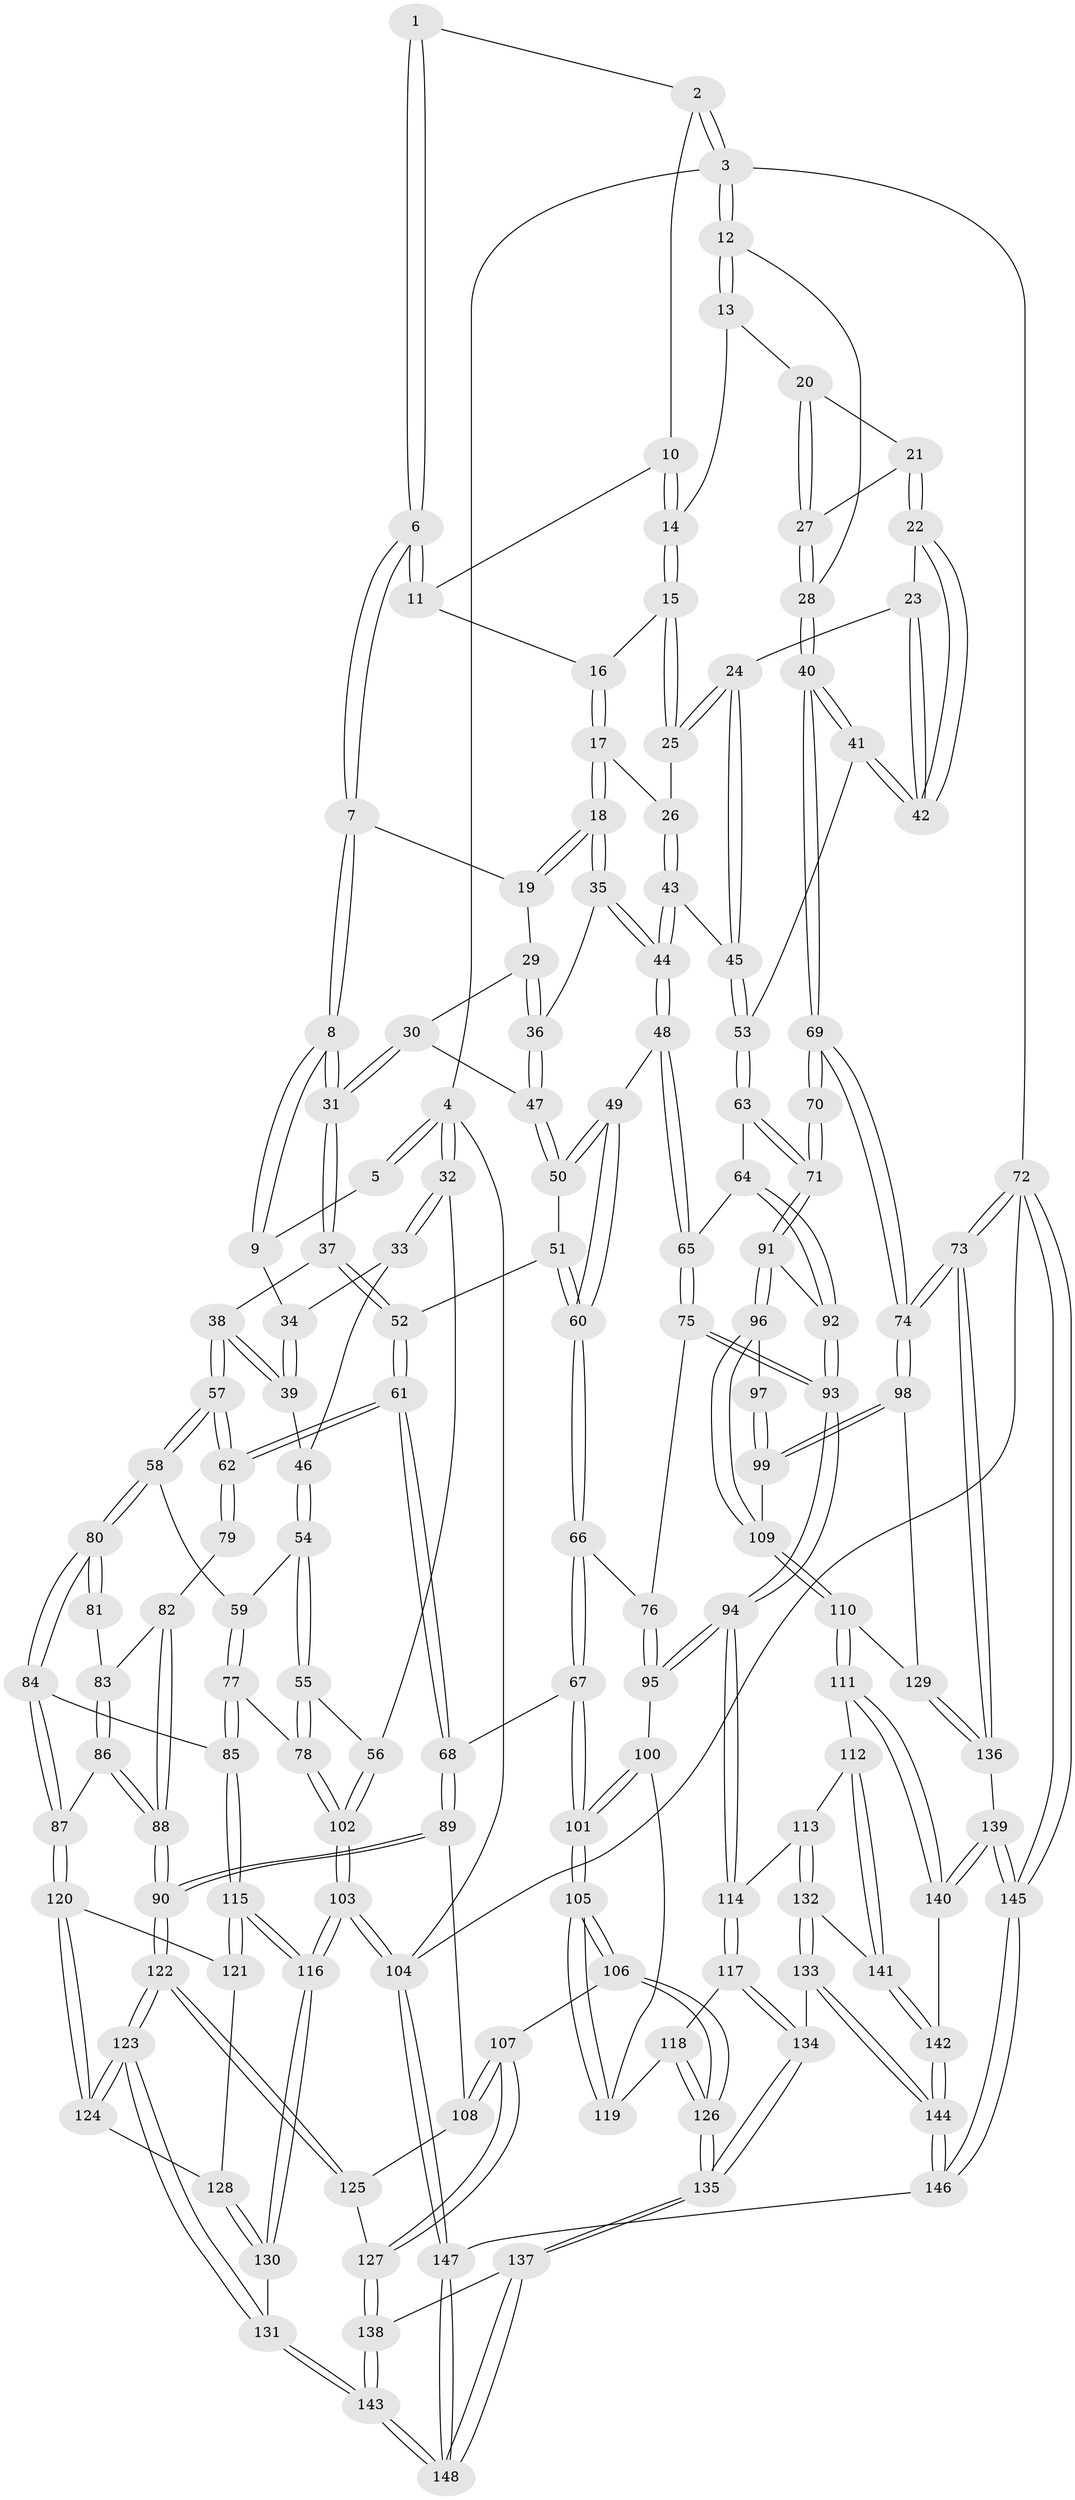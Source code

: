 // coarse degree distribution, {3: 0.4444444444444444, 4: 0.3333333333333333, 6: 0.022222222222222223, 2: 0.1111111111111111, 5: 0.08888888888888889}
// Generated by graph-tools (version 1.1) at 2025/54/03/04/25 22:54:08]
// undirected, 148 vertices, 367 edges
graph export_dot {
  node [color=gray90,style=filled];
  1 [pos="+0.45080274026717926+0"];
  2 [pos="+0.8156668527221266+0"];
  3 [pos="+1+0"];
  4 [pos="+0+0"];
  5 [pos="+0.3565635036722093+0"];
  6 [pos="+0.48768525624466447+0.04510013755275471"];
  7 [pos="+0.48625812444857014+0.049485726812378054"];
  8 [pos="+0.3267502513449555+0.2254287401242892"];
  9 [pos="+0.18923171848683537+0.17104059612216183"];
  10 [pos="+0.8150424171784431+0.06291968077005473"];
  11 [pos="+0.6066054683392802+0.09113551704474013"];
  12 [pos="+1+0"];
  13 [pos="+0.8618640954461027+0.1313013370466197"];
  14 [pos="+0.8549824458236739+0.1297898920092053"];
  15 [pos="+0.8361726177466763+0.1538147965652707"];
  16 [pos="+0.6732918872817666+0.18305070492277406"];
  17 [pos="+0.6756511891322231+0.23993007214595138"];
  18 [pos="+0.6149067903881182+0.26656709799901834"];
  19 [pos="+0.5230926527504706+0.1795975452512244"];
  20 [pos="+0.908960628483355+0.21293035098239077"];
  21 [pos="+0.9280625151000021+0.2529642779779202"];
  22 [pos="+0.9290089840650996+0.2669674988275209"];
  23 [pos="+0.8187330218469611+0.3585234007501038"];
  24 [pos="+0.8171692460553123+0.35881894067748943"];
  25 [pos="+0.8241354169081794+0.1829142025131971"];
  26 [pos="+0.7062641056030317+0.2618953337276514"];
  27 [pos="+1+0.22258163699814718"];
  28 [pos="+1+0.16208142776505063"];
  29 [pos="+0.5121500239263015+0.24130417558741485"];
  30 [pos="+0.4717459714239139+0.2948518527447044"];
  31 [pos="+0.3380677302818177+0.3240438983903776"];
  32 [pos="+0+0"];
  33 [pos="+0.07869897573457482+0.16705348504993806"];
  34 [pos="+0.14145973413374466+0.1759998354335121"];
  35 [pos="+0.5959330924882513+0.348481203093665"];
  36 [pos="+0.5691474326347626+0.35464685232354004"];
  37 [pos="+0.3273139074267258+0.38174740474764457"];
  38 [pos="+0.28083489220809615+0.398281156714353"];
  39 [pos="+0.20534785164203798+0.381008867831562"];
  40 [pos="+1+0.4322155772215672"];
  41 [pos="+1+0.3946681582638122"];
  42 [pos="+1+0.38628794150449325"];
  43 [pos="+0.7545759201629513+0.4034407395822023"];
  44 [pos="+0.7313200877788367+0.41680449563709127"];
  45 [pos="+0.768415410541671+0.40185270303490794"];
  46 [pos="+0.10565484785848989+0.3920813716050179"];
  47 [pos="+0.5412829159056121+0.37253243319811186"];
  48 [pos="+0.6929112066676834+0.4888747667269447"];
  49 [pos="+0.6061188973236529+0.5322879809153219"];
  50 [pos="+0.5226280271617468+0.3967630732855265"];
  51 [pos="+0.44112583694802987+0.42384642772865894"];
  52 [pos="+0.3703029965937433+0.420635253753734"];
  53 [pos="+0.8587162843162292+0.4866613219849442"];
  54 [pos="+0+0.47953774242521874"];
  55 [pos="+0+0.4824065684181917"];
  56 [pos="+0+0.4710072620168093"];
  57 [pos="+0.22209350033905254+0.5181346010438904"];
  58 [pos="+0.16969616304128002+0.5662466811521998"];
  59 [pos="+0.10086471679179998+0.534182655004966"];
  60 [pos="+0.5599116208838312+0.591328304026204"];
  61 [pos="+0.38692904667917355+0.5954058163308268"];
  62 [pos="+0.34814482815120495+0.5944902044410434"];
  63 [pos="+0.8803842943443954+0.5554819882131335"];
  64 [pos="+0.8035185473359906+0.6122645964244383"];
  65 [pos="+0.7641251989693768+0.6135118957039329"];
  66 [pos="+0.5598575331024676+0.5914616148114105"];
  67 [pos="+0.5373074788809142+0.6113752867694693"];
  68 [pos="+0.4068294068697468+0.6197126130250904"];
  69 [pos="+1+0.5588759465014882"];
  70 [pos="+0.9946814724729718+0.5951263468209942"];
  71 [pos="+0.9581807393247578+0.5895815282473421"];
  72 [pos="+1+1"];
  73 [pos="+1+0.8496255118319678"];
  74 [pos="+1+0.7349852459038739"];
  75 [pos="+0.7530361712338586+0.6292370532868176"];
  76 [pos="+0.6597407108219118+0.6535904951486424"];
  77 [pos="+0.07819822793582606+0.6878950261890826"];
  78 [pos="+0.07049192428665033+0.6867906531464375"];
  79 [pos="+0.3002094689706987+0.6099465577994737"];
  80 [pos="+0.17474288429471888+0.5838785930803667"];
  81 [pos="+0.25613193414659896+0.6105081213601188"];
  82 [pos="+0.2776246320529497+0.6551889866507171"];
  83 [pos="+0.25724089498428077+0.6519952142998583"];
  84 [pos="+0.1652805417863276+0.6715920687002394"];
  85 [pos="+0.10495252241631102+0.6941531301346013"];
  86 [pos="+0.22114545826893597+0.6876652586633644"];
  87 [pos="+0.17684754421589685+0.6829071222139762"];
  88 [pos="+0.2962307201610086+0.7182196838848341"];
  89 [pos="+0.39115005059745306+0.6672742257285996"];
  90 [pos="+0.32578044538056017+0.7391794527157609"];
  91 [pos="+0.8609724367739233+0.6905348246112136"];
  92 [pos="+0.8485595981525202+0.680919439399641"];
  93 [pos="+0.7523658035232635+0.7302647745775154"];
  94 [pos="+0.7474654436379825+0.749872849129773"];
  95 [pos="+0.6654999856585844+0.7067998060325705"];
  96 [pos="+0.8693773230726696+0.7110272686248411"];
  97 [pos="+0.962709251631704+0.6526454924053359"];
  98 [pos="+1+0.75975875586006"];
  99 [pos="+0.9337769922805788+0.7268476717350149"];
  100 [pos="+0.6542674403480103+0.7165638711918214"];
  101 [pos="+0.5546492149671635+0.73400684114671"];
  102 [pos="+0+0.846669258716364"];
  103 [pos="+0+1"];
  104 [pos="+0+1"];
  105 [pos="+0.5529979678088202+0.7425280106761063"];
  106 [pos="+0.5412366839021506+0.774185656992604"];
  107 [pos="+0.5274766603889564+0.7805390463308105"];
  108 [pos="+0.40861288870467627+0.6910472375817461"];
  109 [pos="+0.8785106296261137+0.7476427793552379"];
  110 [pos="+0.8639501323691585+0.7858941867946589"];
  111 [pos="+0.8553919376147032+0.7920800615431524"];
  112 [pos="+0.8539910595240017+0.7925978508771655"];
  113 [pos="+0.7541758884883648+0.7642306754717952"];
  114 [pos="+0.7504572674528339+0.7624953323770922"];
  115 [pos="+0.09927359590892759+0.7973871193580199"];
  116 [pos="+0.01928780493287695+0.9366464160831778"];
  117 [pos="+0.7219857340634172+0.7884116723885172"];
  118 [pos="+0.6534243730657331+0.7690131837844821"];
  119 [pos="+0.6506892411084638+0.7637898683792896"];
  120 [pos="+0.18611442036315098+0.7354657662739879"];
  121 [pos="+0.1394656323587848+0.781632257138445"];
  122 [pos="+0.31348050994686116+0.8150847376943023"];
  123 [pos="+0.3100627751192445+0.8256889569685311"];
  124 [pos="+0.21014963742113915+0.7703768472389925"];
  125 [pos="+0.43779913561408673+0.7732197001076616"];
  126 [pos="+0.6048054294427494+0.8344366587737203"];
  127 [pos="+0.49371799886317363+0.8086619825964132"];
  128 [pos="+0.17844206243964333+0.798982290338001"];
  129 [pos="+0.9335598730981285+0.8101387351124667"];
  130 [pos="+0.15693931481990575+0.8976512260004981"];
  131 [pos="+0.3138430890885828+0.8843067853578681"];
  132 [pos="+0.7737721438373141+0.8699608957043093"];
  133 [pos="+0.7474500245253329+0.90898439018441"];
  134 [pos="+0.6774196596069803+0.8791042075307479"];
  135 [pos="+0.6371020829099954+0.8907186579610693"];
  136 [pos="+0.980322705798768+0.8909343848871735"];
  137 [pos="+0.6071936630581929+0.9389293139352956"];
  138 [pos="+0.49098147326890257+0.8137948203668871"];
  139 [pos="+0.9487889463886878+0.914423747912426"];
  140 [pos="+0.9167729618478497+0.9031811407954586"];
  141 [pos="+0.8404331682680586+0.8264567555545883"];
  142 [pos="+0.8403594310935997+0.9150125133927208"];
  143 [pos="+0.3863663806629023+0.9701128189279062"];
  144 [pos="+0.7974419385011324+0.9679230506627706"];
  145 [pos="+0.8705146610726446+1"];
  146 [pos="+0.8332325730327693+1"];
  147 [pos="+0.46497722051318996+1"];
  148 [pos="+0.46497163541484543+1"];
  1 -- 2;
  1 -- 6;
  1 -- 6;
  2 -- 3;
  2 -- 3;
  2 -- 10;
  3 -- 4;
  3 -- 12;
  3 -- 12;
  3 -- 72;
  4 -- 5;
  4 -- 5;
  4 -- 32;
  4 -- 32;
  4 -- 104;
  5 -- 9;
  6 -- 7;
  6 -- 7;
  6 -- 11;
  6 -- 11;
  7 -- 8;
  7 -- 8;
  7 -- 19;
  8 -- 9;
  8 -- 9;
  8 -- 31;
  8 -- 31;
  9 -- 34;
  10 -- 11;
  10 -- 14;
  10 -- 14;
  11 -- 16;
  12 -- 13;
  12 -- 13;
  12 -- 28;
  13 -- 14;
  13 -- 20;
  14 -- 15;
  14 -- 15;
  15 -- 16;
  15 -- 25;
  15 -- 25;
  16 -- 17;
  16 -- 17;
  17 -- 18;
  17 -- 18;
  17 -- 26;
  18 -- 19;
  18 -- 19;
  18 -- 35;
  18 -- 35;
  19 -- 29;
  20 -- 21;
  20 -- 27;
  20 -- 27;
  21 -- 22;
  21 -- 22;
  21 -- 27;
  22 -- 23;
  22 -- 42;
  22 -- 42;
  23 -- 24;
  23 -- 42;
  23 -- 42;
  24 -- 25;
  24 -- 25;
  24 -- 45;
  24 -- 45;
  25 -- 26;
  26 -- 43;
  26 -- 43;
  27 -- 28;
  27 -- 28;
  28 -- 40;
  28 -- 40;
  29 -- 30;
  29 -- 36;
  29 -- 36;
  30 -- 31;
  30 -- 31;
  30 -- 47;
  31 -- 37;
  31 -- 37;
  32 -- 33;
  32 -- 33;
  32 -- 56;
  33 -- 34;
  33 -- 46;
  34 -- 39;
  34 -- 39;
  35 -- 36;
  35 -- 44;
  35 -- 44;
  36 -- 47;
  36 -- 47;
  37 -- 38;
  37 -- 52;
  37 -- 52;
  38 -- 39;
  38 -- 39;
  38 -- 57;
  38 -- 57;
  39 -- 46;
  40 -- 41;
  40 -- 41;
  40 -- 69;
  40 -- 69;
  41 -- 42;
  41 -- 42;
  41 -- 53;
  43 -- 44;
  43 -- 44;
  43 -- 45;
  44 -- 48;
  44 -- 48;
  45 -- 53;
  45 -- 53;
  46 -- 54;
  46 -- 54;
  47 -- 50;
  47 -- 50;
  48 -- 49;
  48 -- 65;
  48 -- 65;
  49 -- 50;
  49 -- 50;
  49 -- 60;
  49 -- 60;
  50 -- 51;
  51 -- 52;
  51 -- 60;
  51 -- 60;
  52 -- 61;
  52 -- 61;
  53 -- 63;
  53 -- 63;
  54 -- 55;
  54 -- 55;
  54 -- 59;
  55 -- 56;
  55 -- 78;
  55 -- 78;
  56 -- 102;
  56 -- 102;
  57 -- 58;
  57 -- 58;
  57 -- 62;
  57 -- 62;
  58 -- 59;
  58 -- 80;
  58 -- 80;
  59 -- 77;
  59 -- 77;
  60 -- 66;
  60 -- 66;
  61 -- 62;
  61 -- 62;
  61 -- 68;
  61 -- 68;
  62 -- 79;
  62 -- 79;
  63 -- 64;
  63 -- 71;
  63 -- 71;
  64 -- 65;
  64 -- 92;
  64 -- 92;
  65 -- 75;
  65 -- 75;
  66 -- 67;
  66 -- 67;
  66 -- 76;
  67 -- 68;
  67 -- 101;
  67 -- 101;
  68 -- 89;
  68 -- 89;
  69 -- 70;
  69 -- 70;
  69 -- 74;
  69 -- 74;
  70 -- 71;
  70 -- 71;
  71 -- 91;
  71 -- 91;
  72 -- 73;
  72 -- 73;
  72 -- 145;
  72 -- 145;
  72 -- 104;
  73 -- 74;
  73 -- 74;
  73 -- 136;
  73 -- 136;
  74 -- 98;
  74 -- 98;
  75 -- 76;
  75 -- 93;
  75 -- 93;
  76 -- 95;
  76 -- 95;
  77 -- 78;
  77 -- 85;
  77 -- 85;
  78 -- 102;
  78 -- 102;
  79 -- 82;
  80 -- 81;
  80 -- 81;
  80 -- 84;
  80 -- 84;
  81 -- 83;
  82 -- 83;
  82 -- 88;
  82 -- 88;
  83 -- 86;
  83 -- 86;
  84 -- 85;
  84 -- 87;
  84 -- 87;
  85 -- 115;
  85 -- 115;
  86 -- 87;
  86 -- 88;
  86 -- 88;
  87 -- 120;
  87 -- 120;
  88 -- 90;
  88 -- 90;
  89 -- 90;
  89 -- 90;
  89 -- 108;
  90 -- 122;
  90 -- 122;
  91 -- 92;
  91 -- 96;
  91 -- 96;
  92 -- 93;
  92 -- 93;
  93 -- 94;
  93 -- 94;
  94 -- 95;
  94 -- 95;
  94 -- 114;
  94 -- 114;
  95 -- 100;
  96 -- 97;
  96 -- 109;
  96 -- 109;
  97 -- 99;
  97 -- 99;
  98 -- 99;
  98 -- 99;
  98 -- 129;
  99 -- 109;
  100 -- 101;
  100 -- 101;
  100 -- 119;
  101 -- 105;
  101 -- 105;
  102 -- 103;
  102 -- 103;
  103 -- 104;
  103 -- 104;
  103 -- 116;
  103 -- 116;
  104 -- 147;
  104 -- 147;
  105 -- 106;
  105 -- 106;
  105 -- 119;
  105 -- 119;
  106 -- 107;
  106 -- 126;
  106 -- 126;
  107 -- 108;
  107 -- 108;
  107 -- 127;
  107 -- 127;
  108 -- 125;
  109 -- 110;
  109 -- 110;
  110 -- 111;
  110 -- 111;
  110 -- 129;
  111 -- 112;
  111 -- 140;
  111 -- 140;
  112 -- 113;
  112 -- 141;
  112 -- 141;
  113 -- 114;
  113 -- 132;
  113 -- 132;
  114 -- 117;
  114 -- 117;
  115 -- 116;
  115 -- 116;
  115 -- 121;
  115 -- 121;
  116 -- 130;
  116 -- 130;
  117 -- 118;
  117 -- 134;
  117 -- 134;
  118 -- 119;
  118 -- 126;
  118 -- 126;
  120 -- 121;
  120 -- 124;
  120 -- 124;
  121 -- 128;
  122 -- 123;
  122 -- 123;
  122 -- 125;
  122 -- 125;
  123 -- 124;
  123 -- 124;
  123 -- 131;
  123 -- 131;
  124 -- 128;
  125 -- 127;
  126 -- 135;
  126 -- 135;
  127 -- 138;
  127 -- 138;
  128 -- 130;
  128 -- 130;
  129 -- 136;
  129 -- 136;
  130 -- 131;
  131 -- 143;
  131 -- 143;
  132 -- 133;
  132 -- 133;
  132 -- 141;
  133 -- 134;
  133 -- 144;
  133 -- 144;
  134 -- 135;
  134 -- 135;
  135 -- 137;
  135 -- 137;
  136 -- 139;
  137 -- 138;
  137 -- 148;
  137 -- 148;
  138 -- 143;
  138 -- 143;
  139 -- 140;
  139 -- 140;
  139 -- 145;
  139 -- 145;
  140 -- 142;
  141 -- 142;
  141 -- 142;
  142 -- 144;
  142 -- 144;
  143 -- 148;
  143 -- 148;
  144 -- 146;
  144 -- 146;
  145 -- 146;
  145 -- 146;
  146 -- 147;
  147 -- 148;
  147 -- 148;
}
